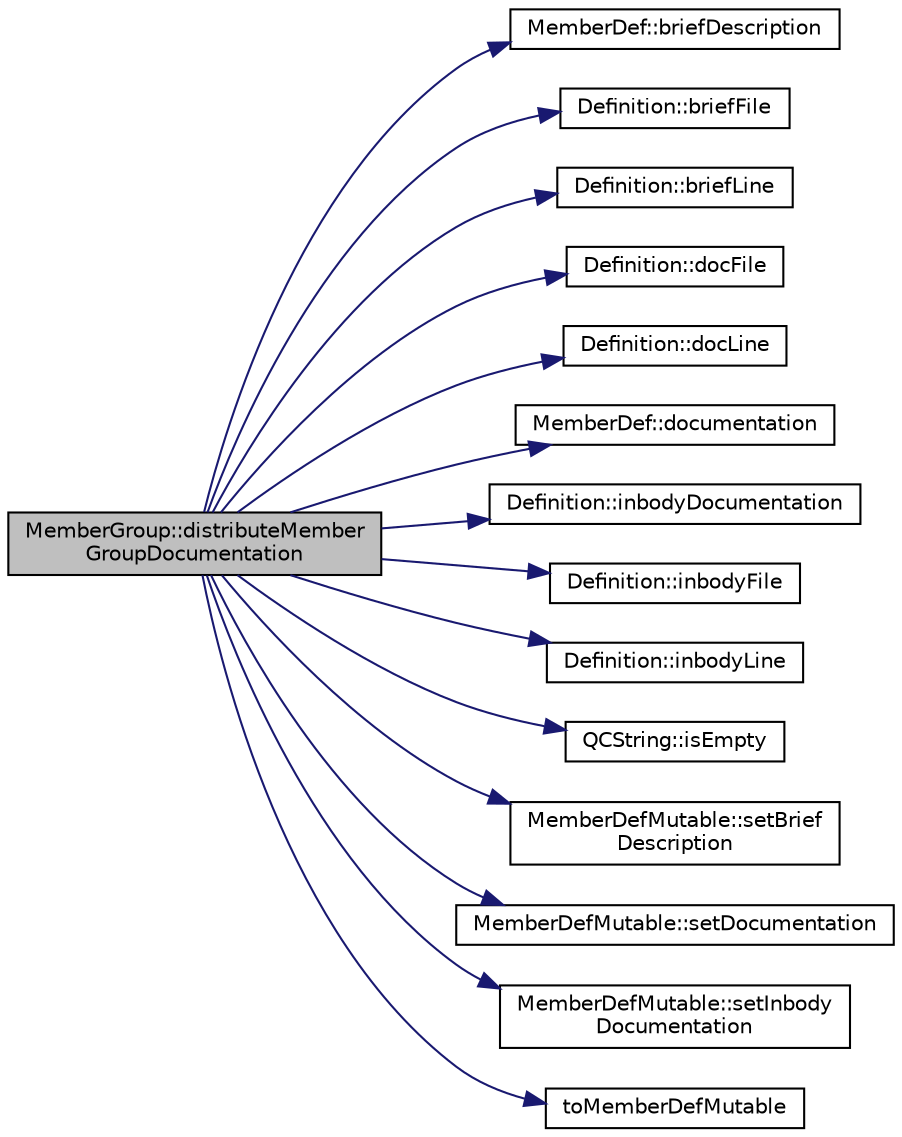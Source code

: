 digraph "MemberGroup::distributeMemberGroupDocumentation"
{
 // LATEX_PDF_SIZE
  edge [fontname="Helvetica",fontsize="10",labelfontname="Helvetica",labelfontsize="10"];
  node [fontname="Helvetica",fontsize="10",shape=record];
  rankdir="LR";
  Node1 [label="MemberGroup::distributeMember\lGroupDocumentation",height=0.2,width=0.4,color="black", fillcolor="grey75", style="filled", fontcolor="black",tooltip=" "];
  Node1 -> Node2 [color="midnightblue",fontsize="10",style="solid",fontname="Helvetica"];
  Node2 [label="MemberDef::briefDescription",height=0.2,width=0.4,color="black", fillcolor="white", style="filled",URL="$classMemberDef.html#a73bd9bd31dab22a689e342abb99f4362",tooltip=" "];
  Node1 -> Node3 [color="midnightblue",fontsize="10",style="solid",fontname="Helvetica"];
  Node3 [label="Definition::briefFile",height=0.2,width=0.4,color="black", fillcolor="white", style="filled",URL="$classDefinition.html#ac74d77550941a8f568ea56fecc30c873",tooltip=" "];
  Node1 -> Node4 [color="midnightblue",fontsize="10",style="solid",fontname="Helvetica"];
  Node4 [label="Definition::briefLine",height=0.2,width=0.4,color="black", fillcolor="white", style="filled",URL="$classDefinition.html#a8073d399d39c43e66a4b487b3e06ade1",tooltip=" "];
  Node1 -> Node5 [color="midnightblue",fontsize="10",style="solid",fontname="Helvetica"];
  Node5 [label="Definition::docFile",height=0.2,width=0.4,color="black", fillcolor="white", style="filled",URL="$classDefinition.html#a00915f52f3b708bec07aab2b44f03d34",tooltip=" "];
  Node1 -> Node6 [color="midnightblue",fontsize="10",style="solid",fontname="Helvetica"];
  Node6 [label="Definition::docLine",height=0.2,width=0.4,color="black", fillcolor="white", style="filled",URL="$classDefinition.html#a26a4a6e3578aa6c81b2d6d77a1ce694f",tooltip=" "];
  Node1 -> Node7 [color="midnightblue",fontsize="10",style="solid",fontname="Helvetica"];
  Node7 [label="MemberDef::documentation",height=0.2,width=0.4,color="black", fillcolor="white", style="filled",URL="$classMemberDef.html#af2b0d45978ca1c8063692256c0e9cb8f",tooltip=" "];
  Node1 -> Node8 [color="midnightblue",fontsize="10",style="solid",fontname="Helvetica"];
  Node8 [label="Definition::inbodyDocumentation",height=0.2,width=0.4,color="black", fillcolor="white", style="filled",URL="$classDefinition.html#af59473951772c62b9db328e342fc2198",tooltip=" "];
  Node1 -> Node9 [color="midnightblue",fontsize="10",style="solid",fontname="Helvetica"];
  Node9 [label="Definition::inbodyFile",height=0.2,width=0.4,color="black", fillcolor="white", style="filled",URL="$classDefinition.html#af6fd6ee64e4e2599c1cb7cba93897aa7",tooltip=" "];
  Node1 -> Node10 [color="midnightblue",fontsize="10",style="solid",fontname="Helvetica"];
  Node10 [label="Definition::inbodyLine",height=0.2,width=0.4,color="black", fillcolor="white", style="filled",URL="$classDefinition.html#a74cb27736839a0e602ef5fa9bbb9deab",tooltip=" "];
  Node1 -> Node11 [color="midnightblue",fontsize="10",style="solid",fontname="Helvetica"];
  Node11 [label="QCString::isEmpty",height=0.2,width=0.4,color="black", fillcolor="white", style="filled",URL="$classQCString.html#a621c4090d69ad7d05ef8e5234376c3d8",tooltip=" "];
  Node1 -> Node12 [color="midnightblue",fontsize="10",style="solid",fontname="Helvetica"];
  Node12 [label="MemberDefMutable::setBrief\lDescription",height=0.2,width=0.4,color="black", fillcolor="white", style="filled",URL="$classMemberDefMutable.html#ab40964ba4aee2f2e995841ce7bded43b",tooltip=" "];
  Node1 -> Node13 [color="midnightblue",fontsize="10",style="solid",fontname="Helvetica"];
  Node13 [label="MemberDefMutable::setDocumentation",height=0.2,width=0.4,color="black", fillcolor="white", style="filled",URL="$classMemberDefMutable.html#a1048d11a0914fa7412fc6bbaa1f593bf",tooltip=" "];
  Node1 -> Node14 [color="midnightblue",fontsize="10",style="solid",fontname="Helvetica"];
  Node14 [label="MemberDefMutable::setInbody\lDocumentation",height=0.2,width=0.4,color="black", fillcolor="white", style="filled",URL="$classMemberDefMutable.html#a414f2e88ec0217b74b7ad31da791eb5e",tooltip=" "];
  Node1 -> Node15 [color="midnightblue",fontsize="10",style="solid",fontname="Helvetica"];
  Node15 [label="toMemberDefMutable",height=0.2,width=0.4,color="black", fillcolor="white", style="filled",URL="$memberdef_8cpp.html#a9ea80ba313803ae565f05ce1c8eb6bb5",tooltip=" "];
}
